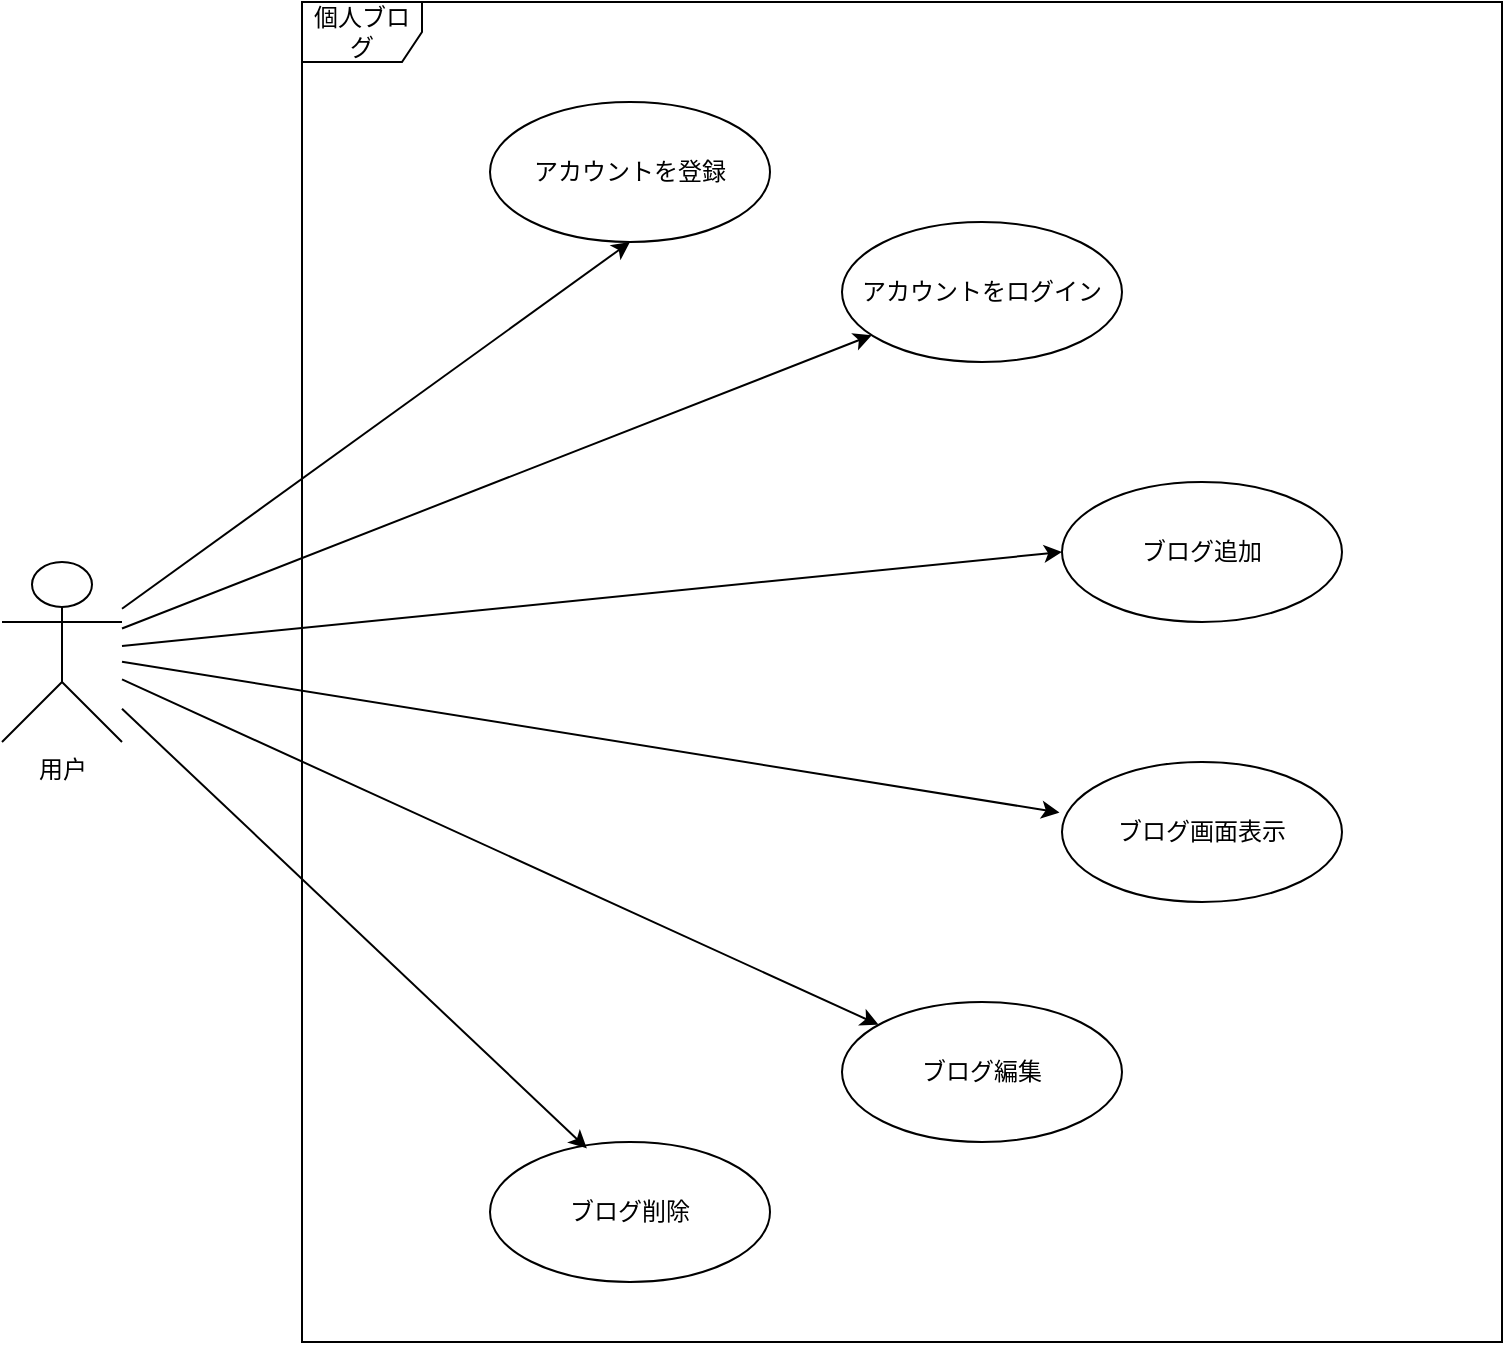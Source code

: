 <mxfile version="21.3.3" type="device" pages="2">
  <diagram name="第 1 页" id="EZ1xfydpsMXkJEUTfBrz">
    <mxGraphModel dx="1674" dy="788" grid="1" gridSize="10" guides="1" tooltips="1" connect="1" arrows="1" fold="1" page="1" pageScale="1" pageWidth="827" pageHeight="1169" math="0" shadow="0">
      <root>
        <mxCell id="0" />
        <mxCell id="1" parent="0" />
        <mxCell id="6k9kCYv9LZtXye9jN_we-5" value="用户" style="shape=umlActor;verticalLabelPosition=bottom;verticalAlign=top;html=1;" parent="1" vertex="1">
          <mxGeometry x="30" y="310" width="60" height="90" as="geometry" />
        </mxCell>
        <mxCell id="6k9kCYv9LZtXye9jN_we-6" value="ブログ追加" style="ellipse;whiteSpace=wrap;html=1;" parent="1" vertex="1">
          <mxGeometry x="560" y="270" width="140" height="70" as="geometry" />
        </mxCell>
        <mxCell id="6k9kCYv9LZtXye9jN_we-7" value="アカウントを登録" style="ellipse;whiteSpace=wrap;html=1;" parent="1" vertex="1">
          <mxGeometry x="274" y="80" width="140" height="70" as="geometry" />
        </mxCell>
        <mxCell id="6k9kCYv9LZtXye9jN_we-8" value="ブログ画面表示" style="ellipse;whiteSpace=wrap;html=1;" parent="1" vertex="1">
          <mxGeometry x="560" y="410" width="140" height="70" as="geometry" />
        </mxCell>
        <mxCell id="6k9kCYv9LZtXye9jN_we-9" value="ブログ削除" style="ellipse;whiteSpace=wrap;html=1;" parent="1" vertex="1">
          <mxGeometry x="274" y="600" width="140" height="70" as="geometry" />
        </mxCell>
        <mxCell id="6k9kCYv9LZtXye9jN_we-11" value="ブログ編集" style="ellipse;whiteSpace=wrap;html=1;" parent="1" vertex="1">
          <mxGeometry x="450" y="530" width="140" height="70" as="geometry" />
        </mxCell>
        <mxCell id="6k9kCYv9LZtXye9jN_we-12" value="アカウントをログイン" style="ellipse;whiteSpace=wrap;html=1;" parent="1" vertex="1">
          <mxGeometry x="450" y="140" width="140" height="70" as="geometry" />
        </mxCell>
        <mxCell id="6k9kCYv9LZtXye9jN_we-15" value="" style="endArrow=classic;html=1;rounded=0;entryX=0.5;entryY=1;entryDx=0;entryDy=0;" parent="1" source="6k9kCYv9LZtXye9jN_we-5" target="6k9kCYv9LZtXye9jN_we-7" edge="1">
          <mxGeometry width="50" height="50" relative="1" as="geometry">
            <mxPoint x="130" y="320" as="sourcePoint" />
            <mxPoint x="450" y="270" as="targetPoint" />
          </mxGeometry>
        </mxCell>
        <mxCell id="6k9kCYv9LZtXye9jN_we-16" value="" style="endArrow=classic;html=1;rounded=0;" parent="1" source="6k9kCYv9LZtXye9jN_we-5" target="6k9kCYv9LZtXye9jN_we-12" edge="1">
          <mxGeometry width="50" height="50" relative="1" as="geometry">
            <mxPoint x="400" y="390" as="sourcePoint" />
            <mxPoint x="450" y="340" as="targetPoint" />
          </mxGeometry>
        </mxCell>
        <mxCell id="6k9kCYv9LZtXye9jN_we-18" value="" style="endArrow=classic;html=1;rounded=0;entryX=0;entryY=0.5;entryDx=0;entryDy=0;" parent="1" source="6k9kCYv9LZtXye9jN_we-5" target="6k9kCYv9LZtXye9jN_we-6" edge="1">
          <mxGeometry width="50" height="50" relative="1" as="geometry">
            <mxPoint x="250" y="410" as="sourcePoint" />
            <mxPoint x="300" y="360" as="targetPoint" />
          </mxGeometry>
        </mxCell>
        <mxCell id="6k9kCYv9LZtXye9jN_we-19" value="" style="endArrow=classic;html=1;rounded=0;entryX=0.346;entryY=0.046;entryDx=0;entryDy=0;entryPerimeter=0;" parent="1" source="6k9kCYv9LZtXye9jN_we-5" target="6k9kCYv9LZtXye9jN_we-9" edge="1">
          <mxGeometry width="50" height="50" relative="1" as="geometry">
            <mxPoint x="70" y="470" as="sourcePoint" />
            <mxPoint x="125" y="420" as="targetPoint" />
          </mxGeometry>
        </mxCell>
        <mxCell id="6k9kCYv9LZtXye9jN_we-20" value="" style="endArrow=classic;html=1;rounded=0;" parent="1" source="6k9kCYv9LZtXye9jN_we-5" target="6k9kCYv9LZtXye9jN_we-11" edge="1">
          <mxGeometry width="50" height="50" relative="1" as="geometry">
            <mxPoint x="150" y="460" as="sourcePoint" />
            <mxPoint x="200" y="410" as="targetPoint" />
          </mxGeometry>
        </mxCell>
        <mxCell id="6k9kCYv9LZtXye9jN_we-21" value="" style="endArrow=classic;html=1;rounded=0;entryX=-0.009;entryY=0.361;entryDx=0;entryDy=0;entryPerimeter=0;" parent="1" source="6k9kCYv9LZtXye9jN_we-5" target="6k9kCYv9LZtXye9jN_we-8" edge="1">
          <mxGeometry width="50" height="50" relative="1" as="geometry">
            <mxPoint x="175" y="390" as="sourcePoint" />
            <mxPoint x="225" y="340" as="targetPoint" />
          </mxGeometry>
        </mxCell>
        <mxCell id="6k9kCYv9LZtXye9jN_we-25" value="個人ブログ" style="shape=umlFrame;whiteSpace=wrap;html=1;pointerEvents=0;" parent="1" vertex="1">
          <mxGeometry x="180" y="30" width="600" height="670" as="geometry" />
        </mxCell>
      </root>
    </mxGraphModel>
  </diagram>
  <diagram id="NoKNhQ7KcI0Eyy03zsBF" name="第 2 页">
    <mxGraphModel dx="1674" dy="788" grid="1" gridSize="10" guides="1" tooltips="1" connect="1" arrows="1" fold="1" page="1" pageScale="1" pageWidth="827" pageHeight="1169" math="0" shadow="0">
      <root>
        <mxCell id="0" />
        <mxCell id="1" parent="0" />
      </root>
    </mxGraphModel>
  </diagram>
</mxfile>
